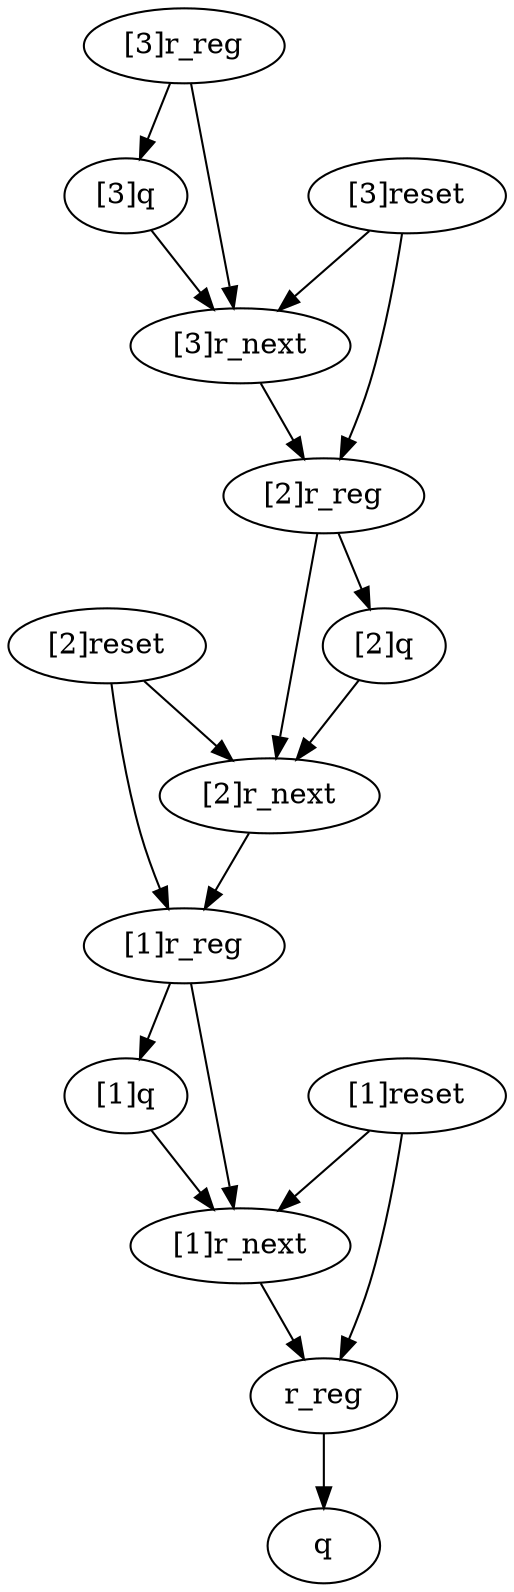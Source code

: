 strict digraph "" {
	"[2]reset"	[complexity=26,
		importance=1.875,
		rank=0.0721153846154];
	"[1]r_reg"	[complexity=15,
		importance=1.41666666667,
		rank=0.0944444444444];
	"[2]reset" -> "[1]r_reg";
	"[2]r_next"	[complexity=17,
		importance=1.75,
		rank=0.102941176471];
	"[2]reset" -> "[2]r_next";
	"[1]q"	[complexity=13,
		importance=1.08333301544,
		rank=0.0833333088801];
	"[1]r_next"	[complexity=4,
		importance=0.875,
		rank=0.21875];
	"[1]q" -> "[1]r_next";
	"[3]q"	[complexity=39,
		importance=2.83333301544,
		rank=0.0726495644985];
	"[3]r_next"	[complexity=30,
		importance=2.625,
		rank=0.0875];
	"[3]q" -> "[3]r_next";
	"[1]r_reg" -> "[1]q";
	"[1]r_reg" -> "[1]r_next";
	"[2]r_reg"	[complexity=28,
		importance=2.29166666667,
		rank=0.0818452380952];
	"[2]r_reg" -> "[2]r_next";
	"[2]q"	[complexity=26,
		importance=1.95833301544,
		rank=0.0753205005939];
	"[2]r_reg" -> "[2]q";
	"[3]r_next" -> "[2]r_reg";
	"[3]r_reg"	[complexity=41,
		importance=3.16666666667,
		rank=0.0772357723577];
	"[3]r_reg" -> "[3]q";
	"[3]r_reg" -> "[3]r_next";
	q	[complexity=0,
		importance=0.208333015442,
		rank=0.0];
	r_reg	[complexity=2,
		importance=0.541666666667,
		rank=0.270833333333];
	"[1]r_next" -> r_reg;
	"[2]r_next" -> "[1]r_reg";
	"[2]q" -> "[2]r_next";
	r_reg -> q;
	"[1]reset"	[complexity=13,
		importance=1.0,
		rank=0.0769230769231];
	"[1]reset" -> "[1]r_next";
	"[1]reset" -> r_reg;
	"[3]reset"	[complexity=39,
		importance=2.75,
		rank=0.0705128205128];
	"[3]reset" -> "[2]r_reg";
	"[3]reset" -> "[3]r_next";
}
